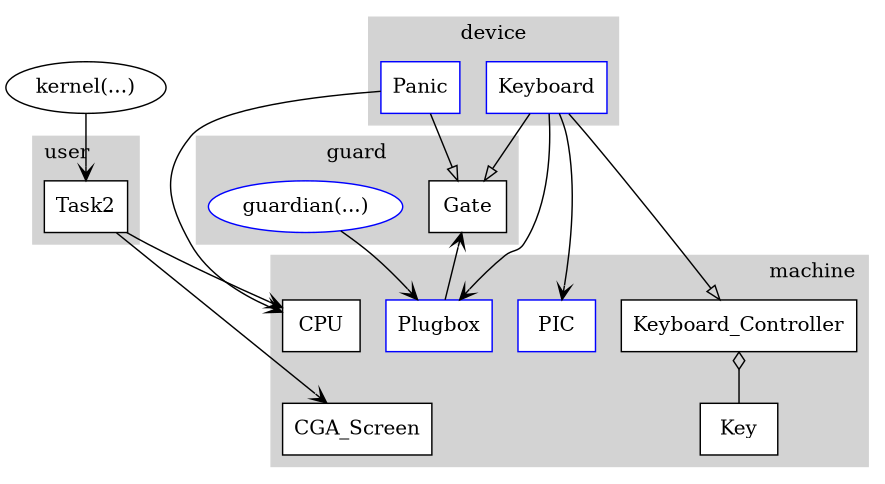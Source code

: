  
  digraph task1 {
    size="5.9,5.5";
    node [shape=box, style="solid,filled", fillcolor=white];
    
    
    kernelF [label="kernel(...)", shape=oval, URL="\ref kernel"];
    
    subgraph cluster_subuser {
      rank="source";
      style=filled;
      color=lightgray;
      label = "user";
      labeljust=l;
      task2C [label="Task2", URL="\ref Task2"];
    }
    
    subgraph cluster_submachine {
      style=filled;
      color=lightgray;
      label = "machine";
      labeljust=r;
      keyctrlC [label="Keyboard_Controller", URL="\ref Keyboard_Controller"];
      plugboxC [label="Plugbox", URL="\ref Plugbox", color=blue];
      picC [label="PIC", URL="\ref PIC", color=blue];
      cpuC [label="CPU", URL="\ref CPU"];
      cgascrC [label="CGA_Screen", URL="\ref CGA_Screen"];
      keyC [label="Key", URL="\ref Key"];
      {rank=max; keyC;}
      keyC -> keyctrlC [arrowhead="ediamond"];
    }
    
    subgraph cluster_subguard {
      style=filled;
      color=lightgray;
      label = "guard";
      labeljust=c;
      gateC [label="Gate", URL="\ref Gate"];
      guardianF [label="guardian(...)", shape=oval, URL="\ref guardian", color=blue];
    }
    
    subgraph cluster_subdevice {
      style=filled;
      color=lightgray;
      label = "device";
      labeljust=c;
      panicC [label="Panic", URL="\ref Panic", color=blue];
      keyboardC [label="Keyboard", URL="\ref Keyboard", color=blue];
    }
    
    
    kernelF -> task2C [arrowhead="open"];
    task2C -> cgascrC [arrowhead="open"];
    task2C -> cpuC [arrowhead="open"];
    panicC -> cpuC [arrowhead="open"];
    panicC -> gateC [arrowhead="empty"];
    keyboardC -> keyctrlC [arrowhead="empty"];
    keyboardC -> gateC [arrowhead="empty"];
    keyboardC -> picC [arrowhead="open", weight=3];
    keyboardC -> plugboxC [arrowhead="open", weight=4];
    plugboxC -> gateC [arrowhead="open", weight=2];
    //plugboxC -> panicC [arrowhead="open"];
    //plugboxC -> keyboardC [arrowhead="open"];
    guardianF -> plugboxC [arrowhead="open", weight=5];
  }
